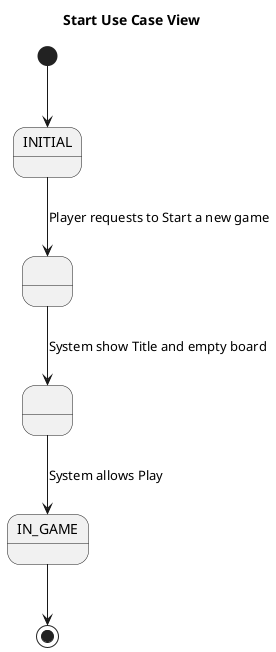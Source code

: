 @startuml StartUseCaseView
title Start Use Case View

state INITIAL
state IN_GAME
state A as " "
state B as " "

[*] --> INITIAL
INITIAL --> A : Player requests to Start a new game
A --> B : System show Title and empty board
B --> IN_GAME : System allows Play
IN_GAME --> [*]
@enduml